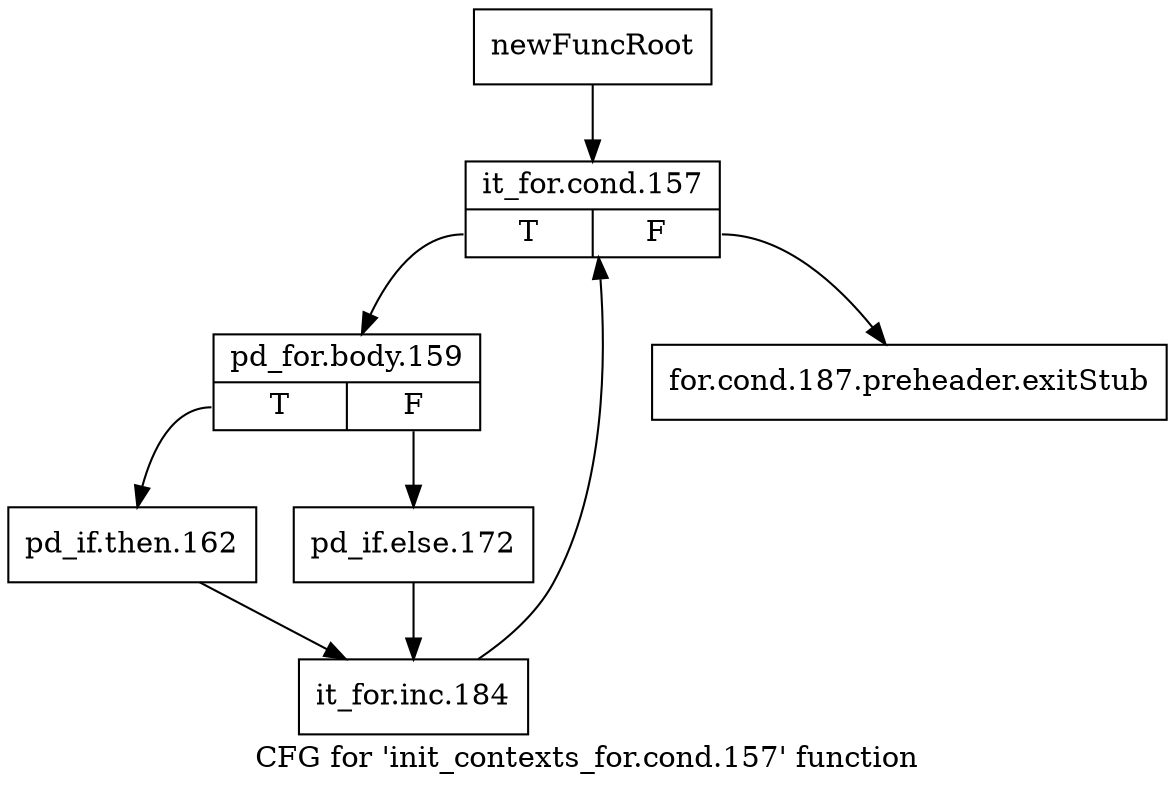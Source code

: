 digraph "CFG for 'init_contexts_for.cond.157' function" {
	label="CFG for 'init_contexts_for.cond.157' function";

	Node0x238bc60 [shape=record,label="{newFuncRoot}"];
	Node0x238bc60 -> Node0x238bd00;
	Node0x238bcb0 [shape=record,label="{for.cond.187.preheader.exitStub}"];
	Node0x238bd00 [shape=record,label="{it_for.cond.157|{<s0>T|<s1>F}}"];
	Node0x238bd00:s0 -> Node0x238c1f0;
	Node0x238bd00:s1 -> Node0x238bcb0;
	Node0x238c1f0 [shape=record,label="{pd_for.body.159|{<s0>T|<s1>F}}"];
	Node0x238c1f0:s0 -> Node0x238c290;
	Node0x238c1f0:s1 -> Node0x238c240;
	Node0x238c240 [shape=record,label="{pd_if.else.172}"];
	Node0x238c240 -> Node0x238c2e0;
	Node0x238c290 [shape=record,label="{pd_if.then.162}"];
	Node0x238c290 -> Node0x238c2e0;
	Node0x238c2e0 [shape=record,label="{it_for.inc.184}"];
	Node0x238c2e0 -> Node0x238bd00;
}
